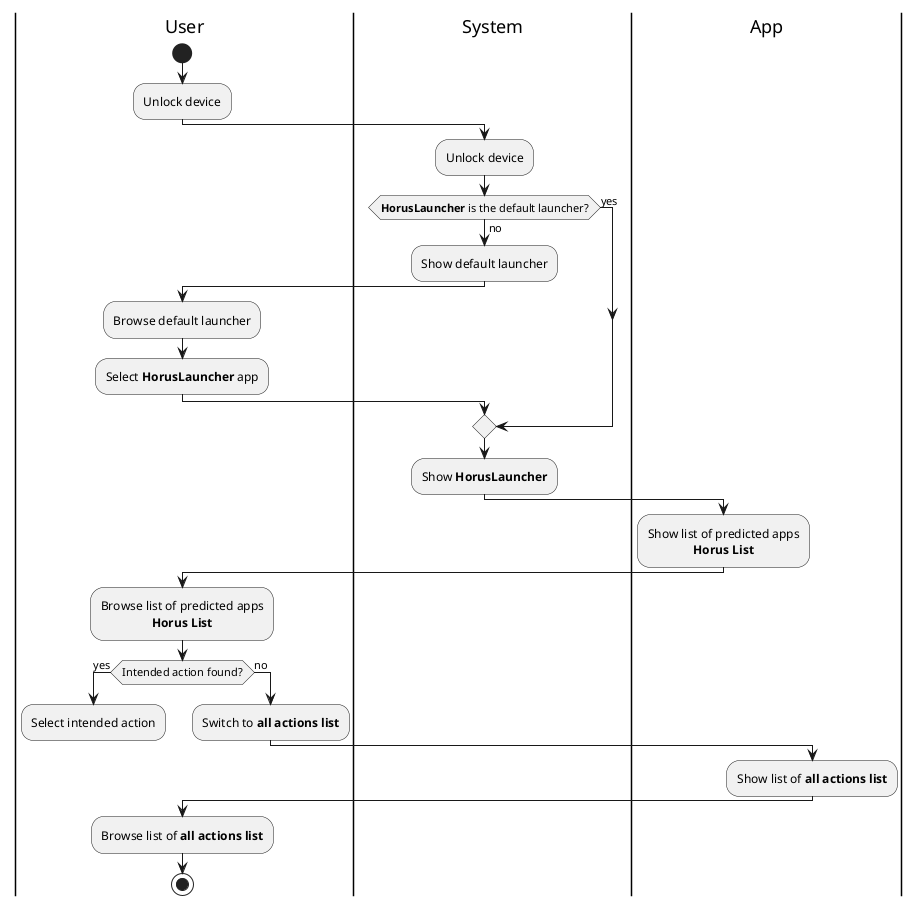
@startuml SAPA#60.activity

skinparam monochrome true
skinparam defaultTextAlignment center

|User|
start
:Unlock device;
|System|
:Unlock device;
if (**HorusLauncher** is the default launcher?) then (yes)
else (no)
    |System|
    :Show default launcher;
    |User|
    :Browse default launcher;
    :Select **HorusLauncher** app;
endif
|System|
:Show **HorusLauncher**;
|App|
:Show list of predicted apps\n**Horus List**;
|User|
:Browse list of predicted apps\n**Horus List**;
if (Intended action found?) then (yes)
    :Select intended action;
    detach
else (no)
    :Switch to **all actions list**;
    |App|
    :Show list of **all actions list**;
endif
|User|
:Browse list of **all actions list**;
stop

@enduml
